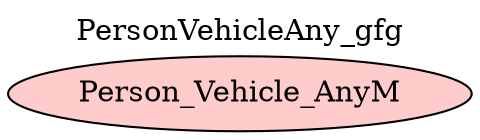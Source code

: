 digraph {graph[label=PersonVehicleAny_gfg,labelloc=tl,labelfontsize=12];
"Person_Vehicle_AnyM"[shape=oval,fillcolor="#FFCCCC",style ="filled",label="Person_Vehicle_AnyM"];

}